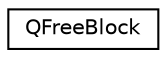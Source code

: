 digraph "Graphical Class Hierarchy"
{
 // LATEX_PDF_SIZE
  edge [fontname="Helvetica",fontsize="10",labelfontname="Helvetica",labelfontsize="10"];
  node [fontname="Helvetica",fontsize="10",shape=record];
  rankdir="LR";
  Node0 [label="QFreeBlock",height=0.2,width=0.4,color="black", fillcolor="white", style="filled",URL="$qf__pkg_8h.html#struct_q_free_block",tooltip="structure representing a free block in the Native QF Memory Pool"];
}
